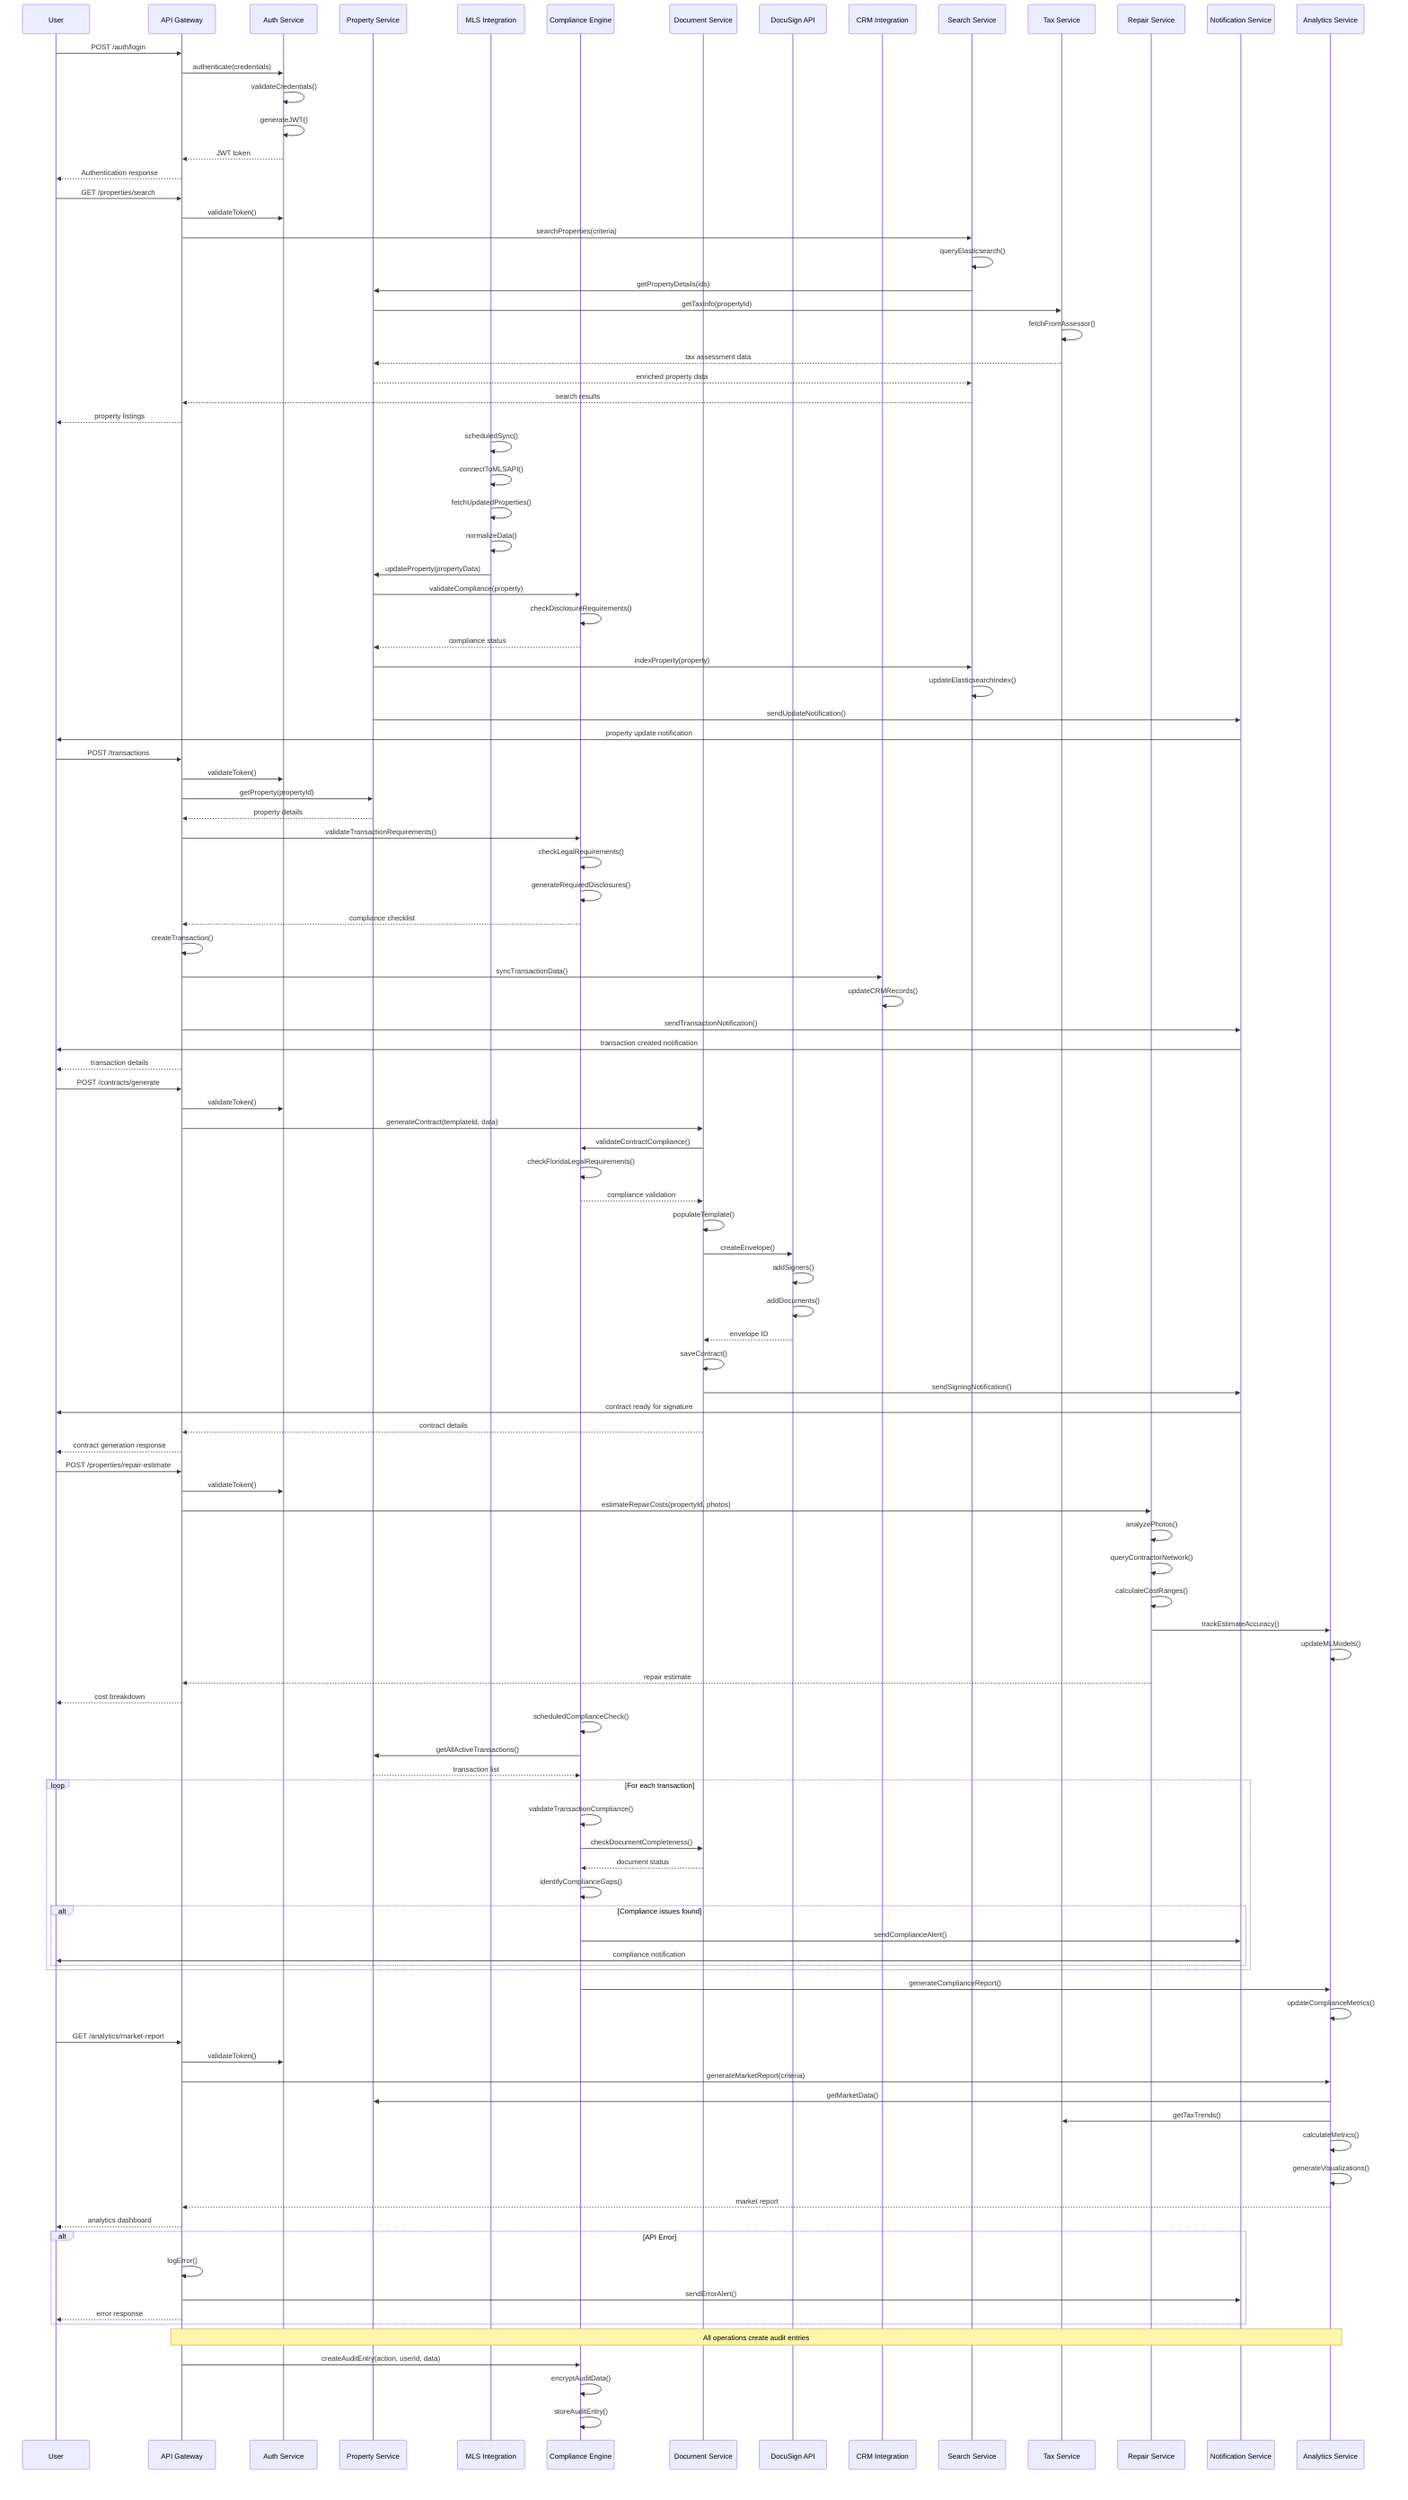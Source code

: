 sequenceDiagram
    participant U as User
    participant API as API Gateway
    participant Auth as Auth Service
    participant Prop as Property Service
    participant MLS as MLS Integration
    participant Comp as Compliance Engine
    participant Doc as Document Service
    participant DS as DocuSign API
    participant CRM as CRM Integration
    participant Search as Search Service
    participant Tax as Tax Service
    participant Repair as Repair Service
    participant Notify as Notification Service
    participant Analytics as Analytics Service

    %% User Authentication Flow
    U->>API: POST /auth/login
    API->>Auth: authenticate(credentials)
    Auth->>Auth: validateCredentials()
    Auth->>Auth: generateJWT()
    Auth-->>API: JWT token
    API-->>U: Authentication response

    %% Property Search Flow
    U->>API: GET /properties/search
    API->>Auth: validateToken()
    API->>Search: searchProperties(criteria)
    Search->>Search: queryElasticsearch()
    Search->>Prop: getPropertyDetails(ids)
    Prop->>Tax: getTaxInfo(propertyId)
    Tax->>Tax: fetchFromAssessor()
    Tax-->>Prop: tax assessment data
    Prop-->>Search: enriched property data
    Search-->>API: search results
    API-->>U: property listings

    %% MLS Data Synchronization Flow
    MLS->>MLS: scheduledSync()
    MLS->>MLS: connectToMLSAPI()
    MLS->>MLS: fetchUpdatedProperties()
    MLS->>MLS: normalizeData()
    MLS->>Prop: updateProperty(propertyData)
    Prop->>Comp: validateCompliance(property)
    Comp->>Comp: checkDisclosureRequirements()
    Comp-->>Prop: compliance status
    Prop->>Search: indexProperty(property)
    Search->>Search: updateElasticsearchIndex()
    Prop->>Notify: sendUpdateNotification()
    Notify->>U: property update notification

    %% Transaction Creation Flow
    U->>API: POST /transactions
    API->>Auth: validateToken()
    API->>Prop: getProperty(propertyId)
    Prop-->>API: property details
    API->>Comp: validateTransactionRequirements()
    Comp->>Comp: checkLegalRequirements()
    Comp->>Comp: generateRequiredDisclosures()
    Comp-->>API: compliance checklist
    API->>API: createTransaction()
    API->>CRM: syncTransactionData()
    CRM->>CRM: updateCRMRecords()
    API->>Notify: sendTransactionNotification()
    Notify->>U: transaction created notification
    API-->>U: transaction details

    %% Contract Generation Flow
    U->>API: POST /contracts/generate
    API->>Auth: validateToken()
    API->>Doc: generateContract(templateId, data)
    Doc->>Comp: validateContractCompliance()
    Comp->>Comp: checkFloridaLegalRequirements()
    Comp-->>Doc: compliance validation
    Doc->>Doc: populateTemplate()
    Doc->>DS: createEnvelope()
    DS->>DS: addSigners()
    DS->>DS: addDocuments()
    DS-->>Doc: envelope ID
    Doc->>Doc: saveContract()
    Doc->>Notify: sendSigningNotification()
    Notify->>U: contract ready for signature
    Doc-->>API: contract details
    API-->>U: contract generation response

    %% Repair Estimation Flow
    U->>API: POST /properties/repair-estimate
    API->>Auth: validateToken()
    API->>Repair: estimateRepairCosts(propertyId, photos)
    Repair->>Repair: analyzePhotos()
    Repair->>Repair: queryContractorNetwork()
    Repair->>Repair: calculateCostRanges()
    Repair->>Analytics: trackEstimateAccuracy()
    Analytics->>Analytics: updateMLModels()
    Repair-->>API: repair estimate
    API-->>U: cost breakdown

    %% Compliance Monitoring Flow
    Comp->>Comp: scheduledComplianceCheck()
    Comp->>Prop: getAllActiveTransactions()
    Prop-->>Comp: transaction list
    loop For each transaction
        Comp->>Comp: validateTransactionCompliance()
        Comp->>Doc: checkDocumentCompleteness()
        Doc-->>Comp: document status
        Comp->>Comp: identifyComplianceGaps()
        alt Compliance issues found
            Comp->>Notify: sendComplianceAlert()
            Notify->>U: compliance notification
        end
    end
    Comp->>Analytics: generateComplianceReport()
    Analytics->>Analytics: updateComplianceMetrics()

    %% Market Analytics Flow
    U->>API: GET /analytics/market-report
    API->>Auth: validateToken()
    API->>Analytics: generateMarketReport(criteria)
    Analytics->>Prop: getMarketData()
    Analytics->>Tax: getTaxTrends()
    Analytics->>Analytics: calculateMetrics()
    Analytics->>Analytics: generateVisualizations()
    Analytics-->>API: market report
    API-->>U: analytics dashboard

    %% Error Handling Flow
    alt API Error
        API->>API: logError()
        API->>Notify: sendErrorAlert()
        API-->>U: error response
    end

    %% Audit Trail Flow
    Note over API, Analytics: All operations create audit entries
    API->>Comp: createAuditEntry(action, userId, data)
    Comp->>Comp: encryptAuditData()
    Comp->>Comp: storeAuditEntry()